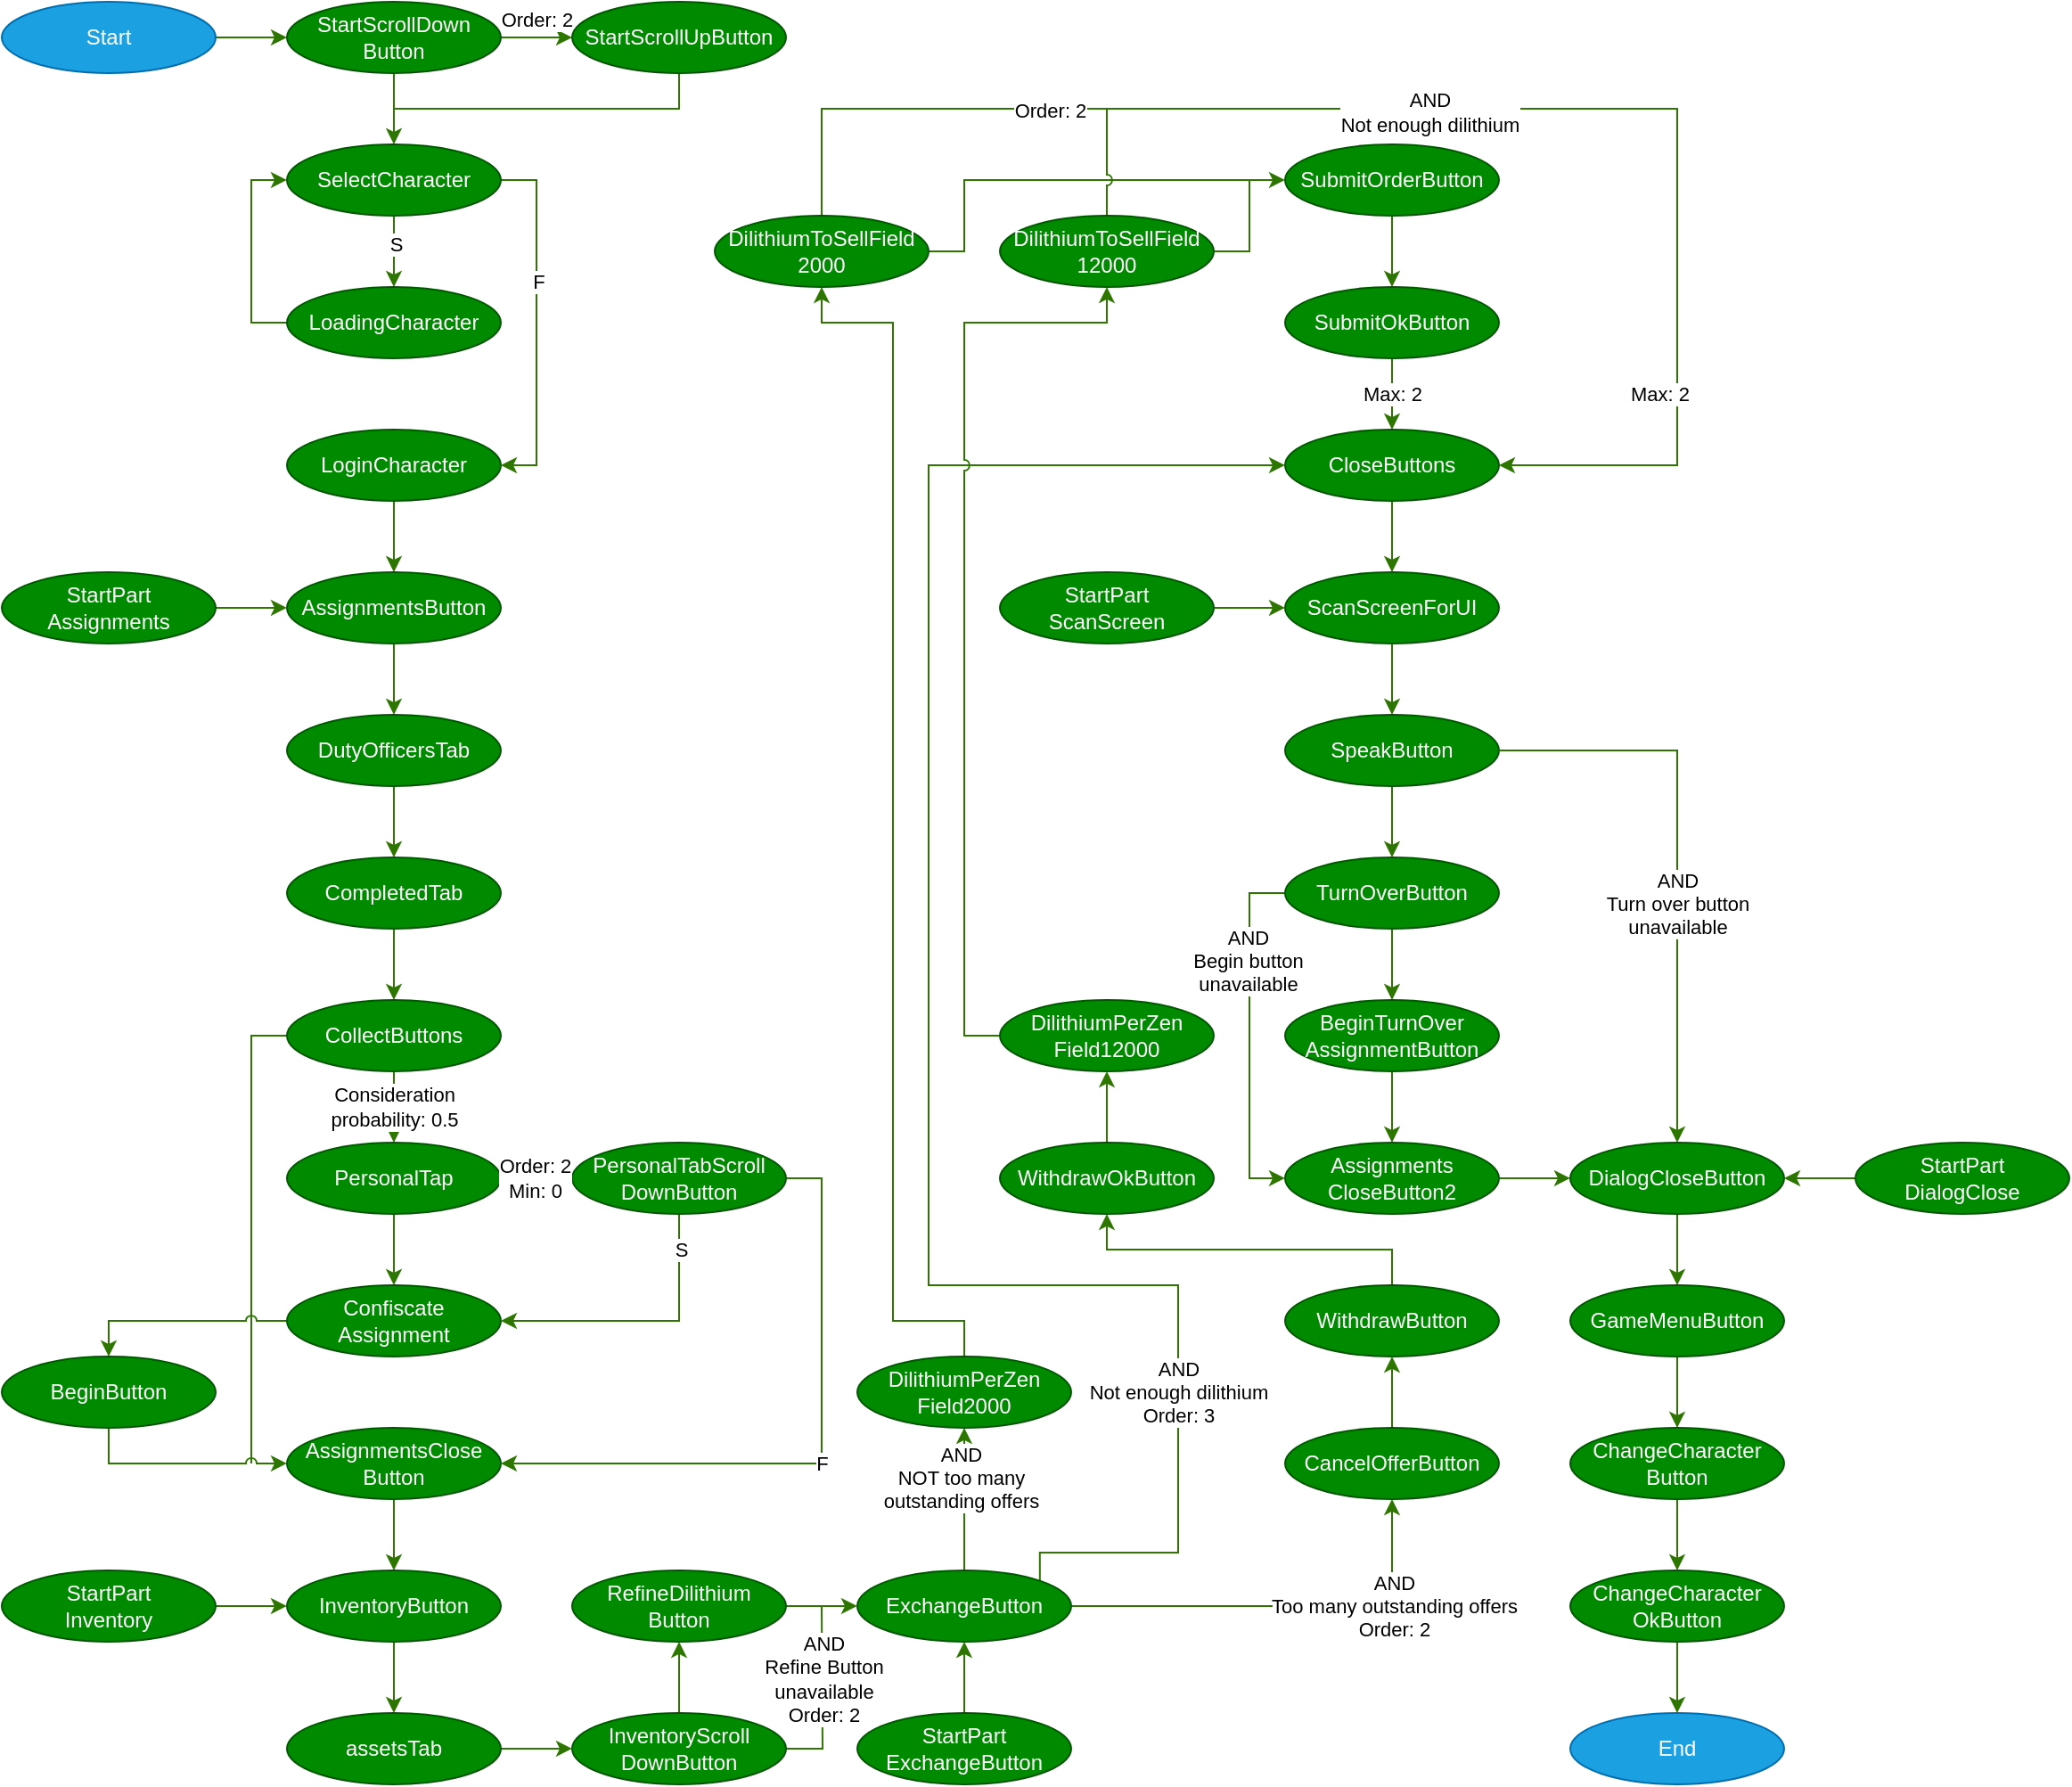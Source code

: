 <mxfile version="13.3.1" type="device"><diagram id="W7NEpKepBvYBmxMzA08W" name="Page-1"><mxGraphModel dx="474" dy="274" grid="1" gridSize="10" guides="1" tooltips="1" connect="1" arrows="1" fold="1" page="1" pageScale="1" pageWidth="1169" pageHeight="1654" background="none" math="0" shadow="0"><root><mxCell id="0"/><mxCell id="1" parent="0"/><mxCell id="Cbewk5WltCpb9IQP1k_U-22" style="edgeStyle=orthogonalEdgeStyle;rounded=0;jumpStyle=arc;orthogonalLoop=1;jettySize=auto;html=1;entryX=0;entryY=0.5;entryDx=0;entryDy=0;endArrow=classic;endFill=1;fillColor=#60a917;strokeColor=#2D7600;" parent="1" source="p_ywFvlZEcqNKrBGRxpG-5" target="p_ywFvlZEcqNKrBGRxpG-8" edge="1"><mxGeometry relative="1" as="geometry"/></mxCell><mxCell id="p_ywFvlZEcqNKrBGRxpG-5" value="Start" style="ellipse;whiteSpace=wrap;html=1;fillColor=#1ba1e2;strokeColor=#006EAF;fontColor=#ffffff;strokeWidth=1;perimeterSpacing=0;" parent="1" vertex="1"><mxGeometry width="120" height="40" as="geometry"/></mxCell><mxCell id="p_ywFvlZEcqNKrBGRxpG-17" value="" style="edgeStyle=orthogonalEdgeStyle;rounded=0;orthogonalLoop=1;jettySize=auto;html=1;fillColor=#60a917;strokeColor=#2D7600;" parent="1" source="p_ywFvlZEcqNKrBGRxpG-7" target="p_ywFvlZEcqNKrBGRxpG-16" edge="1"><mxGeometry relative="1" as="geometry"/></mxCell><mxCell id="p_ywFvlZEcqNKrBGRxpG-7" value="LoginCharacter" style="ellipse;whiteSpace=wrap;html=1;fillColor=#008a00;strokeColor=#005700;fontColor=#ffffff;" parent="1" vertex="1"><mxGeometry x="160" y="239.97" width="120" height="40" as="geometry"/></mxCell><mxCell id="p_ywFvlZEcqNKrBGRxpG-19" value="" style="edgeStyle=orthogonalEdgeStyle;rounded=0;orthogonalLoop=1;jettySize=auto;html=1;fillColor=#60a917;strokeColor=#2D7600;" parent="1" source="p_ywFvlZEcqNKrBGRxpG-16" target="p_ywFvlZEcqNKrBGRxpG-18" edge="1"><mxGeometry relative="1" as="geometry"/></mxCell><mxCell id="p_ywFvlZEcqNKrBGRxpG-16" value="AssignmentsButton" style="ellipse;whiteSpace=wrap;html=1;fillColor=#008a00;strokeColor=#005700;fontColor=#ffffff;" parent="1" vertex="1"><mxGeometry x="160" y="319.97" width="120" height="40" as="geometry"/></mxCell><mxCell id="3TfH2J4au8rCLl3XLpW0-4" style="edgeStyle=orthogonalEdgeStyle;rounded=0;orthogonalLoop=1;jettySize=auto;html=1;exitX=1;exitY=0.5;exitDx=0;exitDy=0;entryX=0;entryY=0.5;entryDx=0;entryDy=0;fillColor=#60a917;strokeColor=#2D7600;" parent="1" source="3TfH2J4au8rCLl3XLpW0-2" target="p_ywFvlZEcqNKrBGRxpG-16" edge="1"><mxGeometry relative="1" as="geometry"/></mxCell><mxCell id="3TfH2J4au8rCLl3XLpW0-2" value="StartPart&lt;br&gt;Assignments" style="ellipse;whiteSpace=wrap;html=1;fillColor=#008a00;strokeColor=#005700;fontColor=#ffffff;" parent="1" vertex="1"><mxGeometry y="319.97" width="120" height="40" as="geometry"/></mxCell><mxCell id="p_ywFvlZEcqNKrBGRxpG-21" value="" style="edgeStyle=orthogonalEdgeStyle;rounded=0;orthogonalLoop=1;jettySize=auto;html=1;fillColor=#60a917;strokeColor=#2D7600;" parent="1" source="p_ywFvlZEcqNKrBGRxpG-18" target="p_ywFvlZEcqNKrBGRxpG-20" edge="1"><mxGeometry relative="1" as="geometry"/></mxCell><mxCell id="p_ywFvlZEcqNKrBGRxpG-18" value="DutyOfficersTab" style="ellipse;whiteSpace=wrap;html=1;fillColor=#008a00;strokeColor=#005700;fontColor=#ffffff;" parent="1" vertex="1"><mxGeometry x="160" y="399.97" width="120" height="40" as="geometry"/></mxCell><mxCell id="p_ywFvlZEcqNKrBGRxpG-23" value="" style="edgeStyle=orthogonalEdgeStyle;rounded=0;orthogonalLoop=1;jettySize=auto;html=1;fillColor=#60a917;strokeColor=#2D7600;" parent="1" source="p_ywFvlZEcqNKrBGRxpG-20" target="p_ywFvlZEcqNKrBGRxpG-22" edge="1"><mxGeometry relative="1" as="geometry"/></mxCell><mxCell id="p_ywFvlZEcqNKrBGRxpG-20" value="CompletedTab" style="ellipse;whiteSpace=wrap;html=1;fillColor=#008a00;strokeColor=#005700;fontColor=#ffffff;" parent="1" vertex="1"><mxGeometry x="160" y="479.97" width="120" height="40" as="geometry"/></mxCell><mxCell id="p_ywFvlZEcqNKrBGRxpG-25" value="" style="edgeStyle=orthogonalEdgeStyle;rounded=0;orthogonalLoop=1;jettySize=auto;html=1;fillColor=#60a917;strokeColor=#2D7600;" parent="1" source="p_ywFvlZEcqNKrBGRxpG-22" target="p_ywFvlZEcqNKrBGRxpG-24" edge="1"><mxGeometry relative="1" as="geometry"/></mxCell><mxCell id="xW0wBX7nQsjc4yh6zoy7-3" value="Consideration&lt;br&gt;probability: 0.5" style="edgeLabel;html=1;align=center;verticalAlign=middle;resizable=0;points=[];" vertex="1" connectable="0" parent="p_ywFvlZEcqNKrBGRxpG-25"><mxGeometry x="0.202" y="1" relative="1" as="geometry"><mxPoint x="-1" y="-4.14" as="offset"/></mxGeometry></mxCell><mxCell id="xW0wBX7nQsjc4yh6zoy7-1" style="edgeStyle=orthogonalEdgeStyle;rounded=0;orthogonalLoop=1;jettySize=auto;html=1;exitX=0;exitY=0.5;exitDx=0;exitDy=0;jumpStyle=none;endArrow=none;endFill=0;fillColor=#60a917;strokeColor=#2D7600;" edge="1" parent="1" source="p_ywFvlZEcqNKrBGRxpG-22"><mxGeometry relative="1" as="geometry"><mxPoint x="140" y="820" as="targetPoint"/><Array as="points"><mxPoint x="140" y="580"/></Array></mxGeometry></mxCell><mxCell id="p_ywFvlZEcqNKrBGRxpG-22" value="CollectButtons" style="ellipse;whiteSpace=wrap;html=1;fillColor=#008a00;strokeColor=#005700;fontColor=#ffffff;" parent="1" vertex="1"><mxGeometry x="160" y="559.97" width="120" height="40" as="geometry"/></mxCell><mxCell id="p_ywFvlZEcqNKrBGRxpG-27" value="" style="edgeStyle=orthogonalEdgeStyle;rounded=0;orthogonalLoop=1;jettySize=auto;html=1;fillColor=#60a917;strokeColor=#2D7600;" parent="1" source="p_ywFvlZEcqNKrBGRxpG-24" target="p_ywFvlZEcqNKrBGRxpG-26" edge="1"><mxGeometry relative="1" as="geometry"/></mxCell><mxCell id="p_ywFvlZEcqNKrBGRxpG-24" value="PersonalTap" style="ellipse;whiteSpace=wrap;html=1;fillColor=#008a00;strokeColor=#005700;fontColor=#ffffff;" parent="1" vertex="1"><mxGeometry x="160" y="639.97" width="120" height="40" as="geometry"/></mxCell><mxCell id="fMu2e2osi7Rd0X2-IDZ--2" value="" style="edgeStyle=orthogonalEdgeStyle;rounded=0;orthogonalLoop=1;jettySize=auto;html=1;fillColor=#60a917;strokeColor=#2D7600;entryX=0.5;entryY=0;entryDx=0;entryDy=0;jumpStyle=arc;" parent="1" source="p_ywFvlZEcqNKrBGRxpG-26" target="fMu2e2osi7Rd0X2-IDZ--1" edge="1"><mxGeometry relative="1" as="geometry"/></mxCell><mxCell id="p_ywFvlZEcqNKrBGRxpG-26" value="Confiscate&lt;br&gt;Assignment" style="ellipse;whiteSpace=wrap;html=1;fillColor=#008a00;strokeColor=#005700;fontColor=#ffffff;" parent="1" vertex="1"><mxGeometry x="160" y="719.97" width="120" height="40" as="geometry"/></mxCell><mxCell id="fMu2e2osi7Rd0X2-IDZ--3" style="edgeStyle=orthogonalEdgeStyle;rounded=0;orthogonalLoop=1;jettySize=auto;html=1;exitX=0.5;exitY=1;exitDx=0;exitDy=0;entryX=0;entryY=0.5;entryDx=0;entryDy=0;fillColor=#60a917;strokeColor=#2D7600;jumpStyle=arc;" parent="1" source="fMu2e2osi7Rd0X2-IDZ--1" target="p_ywFvlZEcqNKrBGRxpG-32" edge="1"><mxGeometry relative="1" as="geometry"><Array as="points"><mxPoint x="60" y="819.97"/></Array></mxGeometry></mxCell><mxCell id="fMu2e2osi7Rd0X2-IDZ--1" value="BeginButton" style="ellipse;whiteSpace=wrap;html=1;fillColor=#008a00;strokeColor=#005700;fontColor=#ffffff;" parent="1" vertex="1"><mxGeometry y="759.97" width="120" height="40" as="geometry"/></mxCell><mxCell id="p_ywFvlZEcqNKrBGRxpG-38" value="" style="edgeStyle=orthogonalEdgeStyle;rounded=0;orthogonalLoop=1;jettySize=auto;html=1;fillColor=#60a917;strokeColor=#2D7600;entryX=0.5;entryY=0;entryDx=0;entryDy=0;" parent="1" source="p_ywFvlZEcqNKrBGRxpG-32" target="p_ywFvlZEcqNKrBGRxpG-37" edge="1"><mxGeometry relative="1" as="geometry"><mxPoint x="120" y="849.97" as="targetPoint"/><Array as="points"><mxPoint x="220" y="859.97"/><mxPoint x="220" y="859.97"/></Array></mxGeometry></mxCell><mxCell id="p_ywFvlZEcqNKrBGRxpG-32" value="AssignmentsClose&lt;br&gt;Button" style="ellipse;whiteSpace=wrap;html=1;fillColor=#008a00;strokeColor=#005700;fontColor=#ffffff;" parent="1" vertex="1"><mxGeometry x="160" y="799.97" width="120" height="40" as="geometry"/></mxCell><mxCell id="gNzH6PHO-jye1WKXRPZz-3" value="" style="edgeStyle=orthogonalEdgeStyle;rounded=0;orthogonalLoop=1;jettySize=auto;html=1;fillColor=#60a917;strokeColor=#2D7600;" parent="1" source="p_ywFvlZEcqNKrBGRxpG-37" target="gNzH6PHO-jye1WKXRPZz-2" edge="1"><mxGeometry relative="1" as="geometry"/></mxCell><mxCell id="p_ywFvlZEcqNKrBGRxpG-37" value="InventoryButton" style="ellipse;whiteSpace=wrap;html=1;fillColor=#008a00;strokeColor=#005700;fontColor=#ffffff;" parent="1" vertex="1"><mxGeometry x="160" y="879.97" width="120" height="40" as="geometry"/></mxCell><mxCell id="gNzH6PHO-jye1WKXRPZz-4" style="edgeStyle=orthogonalEdgeStyle;rounded=0;orthogonalLoop=1;jettySize=auto;html=1;exitX=1;exitY=0.5;exitDx=0;exitDy=0;entryX=0;entryY=0.5;entryDx=0;entryDy=0;fillColor=#60a917;strokeColor=#2D7600;" parent="1" source="gNzH6PHO-jye1WKXRPZz-2" target="p_ywFvlZEcqNKrBGRxpG-41" edge="1"><mxGeometry relative="1" as="geometry"/></mxCell><mxCell id="gNzH6PHO-jye1WKXRPZz-2" value="assetsTab" style="ellipse;whiteSpace=wrap;html=1;fillColor=#008a00;strokeColor=#005700;fontColor=#ffffff;" parent="1" vertex="1"><mxGeometry x="160" y="959.97" width="120" height="40" as="geometry"/></mxCell><mxCell id="gNzH6PHO-jye1WKXRPZz-1" style="edgeStyle=orthogonalEdgeStyle;rounded=0;orthogonalLoop=1;jettySize=auto;html=1;fillColor=#60a917;strokeColor=#2D7600;entryX=0.5;entryY=1;entryDx=0;entryDy=0;exitX=0.5;exitY=0;exitDx=0;exitDy=0;" parent="1" source="p_ywFvlZEcqNKrBGRxpG-41" target="p_ywFvlZEcqNKrBGRxpG-39" edge="1"><mxGeometry relative="1" as="geometry"><mxPoint x="340" y="1119.97" as="targetPoint"/><Array as="points"/><mxPoint x="480" y="1119.97" as="sourcePoint"/></mxGeometry></mxCell><mxCell id="Cbewk5WltCpb9IQP1k_U-2" value="" style="edgeStyle=orthogonalEdgeStyle;rounded=0;orthogonalLoop=1;jettySize=auto;html=1;fillColor=#60a917;strokeColor=#2D7600;endArrow=none;endFill=0;" parent="1" source="p_ywFvlZEcqNKrBGRxpG-41" edge="1"><mxGeometry x="0.2" relative="1" as="geometry"><mxPoint x="460" y="900" as="targetPoint"/><mxPoint as="offset"/></mxGeometry></mxCell><mxCell id="Cbewk5WltCpb9IQP1k_U-20" value="AND&lt;br&gt;Refine Button&lt;br&gt;unavailable&lt;br&gt;Order: 2" style="edgeLabel;html=1;align=center;verticalAlign=middle;resizable=0;points=[];" parent="Cbewk5WltCpb9IQP1k_U-2" vertex="1" connectable="0"><mxGeometry x="0.012" y="2" relative="1" as="geometry"><mxPoint x="1.98" y="-9.17" as="offset"/></mxGeometry></mxCell><mxCell id="p_ywFvlZEcqNKrBGRxpG-41" value="InventoryScroll&lt;br&gt;DownButton" style="ellipse;whiteSpace=wrap;html=1;fillColor=#008a00;strokeColor=#005700;fontColor=#ffffff;" parent="1" vertex="1"><mxGeometry x="320" y="959.97" width="120" height="40" as="geometry"/></mxCell><mxCell id="p_ywFvlZEcqNKrBGRxpG-48" value="" style="edgeStyle=orthogonalEdgeStyle;rounded=0;orthogonalLoop=1;jettySize=auto;html=1;exitX=1;exitY=0.5;exitDx=0;exitDy=0;fillColor=#60a917;strokeColor=#2D7600;entryX=0;entryY=0.5;entryDx=0;entryDy=0;" parent="1" source="p_ywFvlZEcqNKrBGRxpG-39" target="p_ywFvlZEcqNKrBGRxpG-47" edge="1"><mxGeometry relative="1" as="geometry"><mxPoint x="440" y="1099.97" as="sourcePoint"/></mxGeometry></mxCell><mxCell id="p_ywFvlZEcqNKrBGRxpG-39" value="RefineDilithium&lt;br&gt;Button" style="ellipse;whiteSpace=wrap;html=1;fillColor=#008a00;strokeColor=#005700;fontColor=#ffffff;" parent="1" vertex="1"><mxGeometry x="320" y="879.97" width="120" height="40" as="geometry"/></mxCell><mxCell id="p_ywFvlZEcqNKrBGRxpG-50" value="" style="edgeStyle=orthogonalEdgeStyle;rounded=0;orthogonalLoop=1;jettySize=auto;html=1;fillColor=#60a917;strokeColor=#2D7600;" parent="1" source="p_ywFvlZEcqNKrBGRxpG-47" target="p_ywFvlZEcqNKrBGRxpG-49" edge="1"><mxGeometry relative="1" as="geometry"/></mxCell><mxCell id="oJx9ho1XkeduAeT459r6-4" value="AND&lt;br&gt;NOT too many &lt;br&gt;outstanding offers" style="edgeLabel;html=1;align=center;verticalAlign=middle;resizable=0;points=[];" parent="p_ywFvlZEcqNKrBGRxpG-50" vertex="1" connectable="0"><mxGeometry x="0.299" y="2" relative="1" as="geometry"><mxPoint as="offset"/></mxGeometry></mxCell><mxCell id="fMu2e2osi7Rd0X2-IDZ--8" value="" style="edgeStyle=orthogonalEdgeStyle;rounded=0;orthogonalLoop=1;jettySize=auto;html=1;fillColor=#60a917;strokeColor=#2D7600;" parent="1" source="p_ywFvlZEcqNKrBGRxpG-47" target="fMu2e2osi7Rd0X2-IDZ--7" edge="1"><mxGeometry relative="1" as="geometry"/></mxCell><mxCell id="fMu2e2osi7Rd0X2-IDZ--10" value="AND&lt;br&gt;Too many outstanding&amp;nbsp;offers&lt;br&gt;Order: 2" style="edgeLabel;html=1;align=center;verticalAlign=middle;resizable=0;points=[];" parent="fMu2e2osi7Rd0X2-IDZ--8" vertex="1" connectable="0"><mxGeometry x="-0.284" y="-1" relative="1" as="geometry"><mxPoint x="94.29" y="-1.03" as="offset"/></mxGeometry></mxCell><mxCell id="oJx9ho1XkeduAeT459r6-5" value="AND&lt;br&gt;Not enough dilithium&lt;br&gt;Order: 3" style="edgeStyle=orthogonalEdgeStyle;rounded=0;orthogonalLoop=1;jettySize=auto;html=1;exitX=1;exitY=0;exitDx=0;exitDy=0;jumpStyle=none;entryX=0;entryY=0.5;entryDx=0;entryDy=0;fillColor=#60a917;strokeColor=#2D7600;" parent="1" source="p_ywFvlZEcqNKrBGRxpG-47" target="p_ywFvlZEcqNKrBGRxpG-57" edge="1"><mxGeometry x="-0.648" relative="1" as="geometry"><mxPoint x="660" y="280" as="targetPoint"/><Array as="points"><mxPoint x="582" y="870"/><mxPoint x="660" y="870"/><mxPoint x="660" y="720"/><mxPoint x="520" y="720"/><mxPoint x="520" y="260"/></Array><mxPoint as="offset"/></mxGeometry></mxCell><mxCell id="p_ywFvlZEcqNKrBGRxpG-47" value="ExchangeButton" style="ellipse;whiteSpace=wrap;html=1;fillColor=#008a00;strokeColor=#005700;fontColor=#ffffff;" parent="1" vertex="1"><mxGeometry x="480" y="879.97" width="120" height="40" as="geometry"/></mxCell><mxCell id="fMu2e2osi7Rd0X2-IDZ--12" value="" style="edgeStyle=orthogonalEdgeStyle;rounded=0;orthogonalLoop=1;jettySize=auto;html=1;fillColor=#60a917;strokeColor=#2D7600;" parent="1" source="fMu2e2osi7Rd0X2-IDZ--7" target="fMu2e2osi7Rd0X2-IDZ--11" edge="1"><mxGeometry relative="1" as="geometry"/></mxCell><mxCell id="fMu2e2osi7Rd0X2-IDZ--7" value="CancelOfferButton" style="ellipse;whiteSpace=wrap;html=1;fillColor=#008a00;strokeColor=#005700;fontColor=#ffffff;" parent="1" vertex="1"><mxGeometry x="720" y="799.97" width="120" height="40" as="geometry"/></mxCell><mxCell id="fMu2e2osi7Rd0X2-IDZ--17" value="" style="edgeStyle=orthogonalEdgeStyle;rounded=0;orthogonalLoop=1;jettySize=auto;html=1;fillColor=#60a917;strokeColor=#2D7600;entryX=0.5;entryY=1;entryDx=0;entryDy=0;exitX=0.5;exitY=0;exitDx=0;exitDy=0;" parent="1" source="fMu2e2osi7Rd0X2-IDZ--11" target="fMu2e2osi7Rd0X2-IDZ--16" edge="1"><mxGeometry relative="1" as="geometry"><Array as="points"><mxPoint x="780" y="700"/><mxPoint x="620" y="700"/></Array></mxGeometry></mxCell><mxCell id="fMu2e2osi7Rd0X2-IDZ--11" value="WithdrawButton" style="ellipse;whiteSpace=wrap;html=1;fillColor=#008a00;strokeColor=#005700;fontColor=#ffffff;" parent="1" vertex="1"><mxGeometry x="720" y="719.97" width="120" height="40" as="geometry"/></mxCell><mxCell id="fMu2e2osi7Rd0X2-IDZ--20" style="edgeStyle=orthogonalEdgeStyle;rounded=0;orthogonalLoop=1;jettySize=auto;html=1;exitX=0.5;exitY=0;exitDx=0;exitDy=0;fillColor=#60a917;strokeColor=#2D7600;entryX=0.5;entryY=1;entryDx=0;entryDy=0;" parent="1" source="fMu2e2osi7Rd0X2-IDZ--16" target="2sWqaY0RKJNXWkmNAtUj-3" edge="1"><mxGeometry relative="1" as="geometry"><Array as="points"/><mxPoint x="570" y="670" as="targetPoint"/></mxGeometry></mxCell><mxCell id="fMu2e2osi7Rd0X2-IDZ--16" value="WithdrawOkButton" style="ellipse;whiteSpace=wrap;html=1;fillColor=#008a00;strokeColor=#005700;fontColor=#ffffff;" parent="1" vertex="1"><mxGeometry x="560" y="639.97" width="120" height="40" as="geometry"/></mxCell><mxCell id="p_ywFvlZEcqNKrBGRxpG-52" value="" style="edgeStyle=orthogonalEdgeStyle;rounded=0;orthogonalLoop=1;jettySize=auto;html=1;exitX=0.5;exitY=0;exitDx=0;exitDy=0;fillColor=#60a917;strokeColor=#2D7600;entryX=0.5;entryY=1;entryDx=0;entryDy=0;" parent="1" source="p_ywFvlZEcqNKrBGRxpG-49" target="p_ywFvlZEcqNKrBGRxpG-51" edge="1"><mxGeometry relative="1" as="geometry"><Array as="points"><mxPoint x="540" y="740"/><mxPoint x="500" y="740"/><mxPoint x="500" y="180"/><mxPoint x="460" y="180"/></Array><mxPoint x="500" y="1009.97" as="sourcePoint"/><mxPoint x="400" y="220" as="targetPoint"/></mxGeometry></mxCell><mxCell id="p_ywFvlZEcqNKrBGRxpG-49" value="DilithiumPerZen&lt;br&gt;Field2000" style="ellipse;whiteSpace=wrap;html=1;fillColor=#008a00;strokeColor=#005700;fontColor=#ffffff;" parent="1" vertex="1"><mxGeometry x="480" y="759.97" width="120" height="40" as="geometry"/></mxCell><mxCell id="fMu2e2osi7Rd0X2-IDZ--4" style="edgeStyle=orthogonalEdgeStyle;rounded=0;orthogonalLoop=1;jettySize=auto;html=1;exitX=1;exitY=0.5;exitDx=0;exitDy=0;entryX=0;entryY=0.5;entryDx=0;entryDy=0;fillColor=#60a917;strokeColor=#2D7600;jumpStyle=arc;" parent="1" source="p_ywFvlZEcqNKrBGRxpG-51" target="p_ywFvlZEcqNKrBGRxpG-53" edge="1"><mxGeometry relative="1" as="geometry"><mxPoint x="520" y="69.97" as="targetPoint"/><Array as="points"><mxPoint x="540" y="140"/><mxPoint x="540" y="100"/></Array></mxGeometry></mxCell><mxCell id="48sSgVS4rO6huX9m4usU-4" style="edgeStyle=orthogonalEdgeStyle;rounded=0;orthogonalLoop=1;jettySize=auto;html=1;entryX=1;entryY=0.5;entryDx=0;entryDy=0;exitX=0.5;exitY=0;exitDx=0;exitDy=0;fillColor=#60a917;strokeColor=#2D7600;jumpStyle=arc;" parent="1" source="fMu2e2osi7Rd0X2-IDZ--19" target="p_ywFvlZEcqNKrBGRxpG-57" edge="1"><mxGeometry relative="1" as="geometry"><mxPoint x="840" y="19.97" as="sourcePoint"/><Array as="points"><mxPoint x="620" y="60"/><mxPoint x="940" y="60"/><mxPoint x="940" y="260"/></Array></mxGeometry></mxCell><mxCell id="Cbewk5WltCpb9IQP1k_U-16" value="AND&lt;br&gt;Not enough dilithium" style="edgeLabel;html=1;align=center;verticalAlign=middle;resizable=0;points=[];" parent="48sSgVS4rO6huX9m4usU-4" vertex="1" connectable="0"><mxGeometry x="-0.292" y="-2" relative="1" as="geometry"><mxPoint as="offset"/></mxGeometry></mxCell><mxCell id="Cbewk5WltCpb9IQP1k_U-15" style="edgeStyle=orthogonalEdgeStyle;rounded=0;jumpStyle=arc;orthogonalLoop=1;jettySize=auto;html=1;exitX=0.5;exitY=0;exitDx=0;exitDy=0;endArrow=none;endFill=0;fillColor=#60a917;strokeColor=#2D7600;" parent="1" source="p_ywFvlZEcqNKrBGRxpG-51" edge="1"><mxGeometry relative="1" as="geometry"><mxPoint x="620" y="60" as="targetPoint"/><Array as="points"><mxPoint x="460" y="60"/></Array></mxGeometry></mxCell><mxCell id="oJx9ho1XkeduAeT459r6-3" value="Order: 2" style="edgeLabel;html=1;align=center;verticalAlign=middle;resizable=0;points=[];" parent="Cbewk5WltCpb9IQP1k_U-15" vertex="1" connectable="0"><mxGeometry x="0.705" y="-1" relative="1" as="geometry"><mxPoint as="offset"/></mxGeometry></mxCell><mxCell id="p_ywFvlZEcqNKrBGRxpG-51" value="DilithiumToSellField&lt;br&gt;2000" style="ellipse;whiteSpace=wrap;html=1;fillColor=#008a00;strokeColor=#005700;fontColor=#ffffff;" parent="1" vertex="1"><mxGeometry x="400" y="119.97" width="120" height="40" as="geometry"/></mxCell><mxCell id="p_ywFvlZEcqNKrBGRxpG-56" value="" style="edgeStyle=orthogonalEdgeStyle;rounded=0;orthogonalLoop=1;jettySize=auto;html=1;fillColor=#60a917;strokeColor=#2D7600;" parent="1" source="p_ywFvlZEcqNKrBGRxpG-53" target="p_ywFvlZEcqNKrBGRxpG-55" edge="1"><mxGeometry relative="1" as="geometry"/></mxCell><mxCell id="p_ywFvlZEcqNKrBGRxpG-53" value="SubmitOrderButton" style="ellipse;whiteSpace=wrap;html=1;fillColor=#008a00;strokeColor=#005700;fontColor=#ffffff;" parent="1" vertex="1"><mxGeometry x="720" y="79.97" width="120" height="40" as="geometry"/></mxCell><mxCell id="p_ywFvlZEcqNKrBGRxpG-58" value="" style="edgeStyle=orthogonalEdgeStyle;rounded=0;orthogonalLoop=1;jettySize=auto;html=1;exitX=0.5;exitY=1;exitDx=0;exitDy=0;fillColor=#60a917;strokeColor=#2D7600;" parent="1" source="p_ywFvlZEcqNKrBGRxpG-55" target="p_ywFvlZEcqNKrBGRxpG-57" edge="1"><mxGeometry relative="1" as="geometry"><mxPoint x="780" y="279.97" as="sourcePoint"/></mxGeometry></mxCell><mxCell id="fMu2e2osi7Rd0X2-IDZ--22" value="Max: 2" style="edgeLabel;html=1;align=center;verticalAlign=middle;resizable=0;points=[];" parent="p_ywFvlZEcqNKrBGRxpG-58" vertex="1" connectable="0"><mxGeometry x="0.195" relative="1" as="geometry"><mxPoint y="-4.17" as="offset"/></mxGeometry></mxCell><mxCell id="p_ywFvlZEcqNKrBGRxpG-55" value="SubmitOkButton" style="ellipse;whiteSpace=wrap;html=1;fillColor=#008a00;strokeColor=#005700;fontColor=#ffffff;" parent="1" vertex="1"><mxGeometry x="720" y="159.97" width="120" height="40" as="geometry"/></mxCell><mxCell id="p_ywFvlZEcqNKrBGRxpG-60" value="" style="edgeStyle=orthogonalEdgeStyle;rounded=0;orthogonalLoop=1;jettySize=auto;html=1;fillColor=#60a917;strokeColor=#2D7600;" parent="1" source="p_ywFvlZEcqNKrBGRxpG-57" target="p_ywFvlZEcqNKrBGRxpG-59" edge="1"><mxGeometry relative="1" as="geometry"/></mxCell><mxCell id="p_ywFvlZEcqNKrBGRxpG-57" value="CloseButtons" style="ellipse;whiteSpace=wrap;html=1;fillColor=#008a00;strokeColor=#005700;fontColor=#ffffff;" parent="1" vertex="1"><mxGeometry x="720" y="239.97" width="120" height="40" as="geometry"/></mxCell><mxCell id="p_ywFvlZEcqNKrBGRxpG-62" value="" style="edgeStyle=orthogonalEdgeStyle;rounded=0;orthogonalLoop=1;jettySize=auto;html=1;fillColor=#60a917;strokeColor=#2D7600;" parent="1" source="p_ywFvlZEcqNKrBGRxpG-59" target="p_ywFvlZEcqNKrBGRxpG-61" edge="1"><mxGeometry relative="1" as="geometry"/></mxCell><mxCell id="p_ywFvlZEcqNKrBGRxpG-59" value="ScanScreenForUI" style="ellipse;whiteSpace=wrap;html=1;fillColor=#008a00;strokeColor=#005700;fontColor=#ffffff;" parent="1" vertex="1"><mxGeometry x="720" y="319.97" width="120" height="40" as="geometry"/></mxCell><mxCell id="p_ywFvlZEcqNKrBGRxpG-64" value="" style="edgeStyle=orthogonalEdgeStyle;rounded=0;orthogonalLoop=1;jettySize=auto;html=1;fillColor=#60a917;strokeColor=#2D7600;" parent="1" source="p_ywFvlZEcqNKrBGRxpG-61" target="p_ywFvlZEcqNKrBGRxpG-63" edge="1"><mxGeometry relative="1" as="geometry"/></mxCell><mxCell id="p_ywFvlZEcqNKrBGRxpG-61" value="SpeakButton" style="ellipse;whiteSpace=wrap;html=1;fillColor=#008a00;strokeColor=#005700;fontColor=#ffffff;" parent="1" vertex="1"><mxGeometry x="720" y="399.97" width="120" height="40" as="geometry"/></mxCell><mxCell id="48sSgVS4rO6huX9m4usU-8" style="edgeStyle=orthogonalEdgeStyle;rounded=0;orthogonalLoop=1;jettySize=auto;html=1;entryX=0.5;entryY=0;entryDx=0;entryDy=0;exitX=1;exitY=0.5;exitDx=0;exitDy=0;fillColor=#60a917;strokeColor=#2D7600;" parent="1" source="p_ywFvlZEcqNKrBGRxpG-61" target="p_ywFvlZEcqNKrBGRxpG-69" edge="1"><mxGeometry relative="1" as="geometry"><mxPoint x="940" y="439.97" as="sourcePoint"/></mxGeometry></mxCell><mxCell id="Cbewk5WltCpb9IQP1k_U-23" value="AND&lt;br&gt;Turn over button&lt;br&gt;unavailable" style="edgeLabel;html=1;align=center;verticalAlign=middle;resizable=0;points=[];" parent="48sSgVS4rO6huX9m4usU-8" vertex="1" connectable="0"><mxGeometry x="0.163" relative="1" as="geometry"><mxPoint as="offset"/></mxGeometry></mxCell><mxCell id="p_ywFvlZEcqNKrBGRxpG-66" value="" style="edgeStyle=orthogonalEdgeStyle;rounded=0;orthogonalLoop=1;jettySize=auto;html=1;fillColor=#60a917;strokeColor=#2D7600;" parent="1" source="p_ywFvlZEcqNKrBGRxpG-63" target="p_ywFvlZEcqNKrBGRxpG-65" edge="1"><mxGeometry relative="1" as="geometry"/></mxCell><mxCell id="oJx9ho1XkeduAeT459r6-1" style="edgeStyle=orthogonalEdgeStyle;rounded=0;orthogonalLoop=1;jettySize=auto;html=1;exitX=0;exitY=0.5;exitDx=0;exitDy=0;entryX=0;entryY=0.5;entryDx=0;entryDy=0;fillColor=#60a917;strokeColor=#2D7600;" parent="1" source="p_ywFvlZEcqNKrBGRxpG-63" target="p_ywFvlZEcqNKrBGRxpG-67" edge="1"><mxGeometry relative="1" as="geometry"><Array as="points"><mxPoint x="700" y="500"/><mxPoint x="700" y="660"/></Array></mxGeometry></mxCell><mxCell id="oJx9ho1XkeduAeT459r6-2" value="AND&lt;br&gt;Begin button &lt;br&gt;unavailable" style="edgeLabel;html=1;align=center;verticalAlign=middle;resizable=0;points=[];" parent="oJx9ho1XkeduAeT459r6-1" vertex="1" connectable="0"><mxGeometry x="-0.421" y="-1" relative="1" as="geometry"><mxPoint as="offset"/></mxGeometry></mxCell><mxCell id="p_ywFvlZEcqNKrBGRxpG-63" value="TurnOverButton" style="ellipse;whiteSpace=wrap;html=1;fillColor=#008a00;strokeColor=#005700;fontColor=#ffffff;" parent="1" vertex="1"><mxGeometry x="720" y="479.97" width="120" height="40" as="geometry"/></mxCell><mxCell id="p_ywFvlZEcqNKrBGRxpG-78" value="" style="edgeStyle=orthogonalEdgeStyle;rounded=0;orthogonalLoop=1;jettySize=auto;html=1;entryX=0.5;entryY=0;entryDx=0;entryDy=0;fillColor=#60a917;strokeColor=#2D7600;" parent="1" source="p_ywFvlZEcqNKrBGRxpG-65" target="p_ywFvlZEcqNKrBGRxpG-67" edge="1"><mxGeometry relative="1" as="geometry"><mxPoint x="880" y="659.97" as="targetPoint"/></mxGeometry></mxCell><mxCell id="p_ywFvlZEcqNKrBGRxpG-65" value="BeginTurnOver&lt;br&gt;AssignmentButton" style="ellipse;whiteSpace=wrap;html=1;fillColor=#008a00;strokeColor=#005700;fontColor=#ffffff;" parent="1" vertex="1"><mxGeometry x="720" y="559.97" width="120" height="40" as="geometry"/></mxCell><mxCell id="p_ywFvlZEcqNKrBGRxpG-70" value="" style="edgeStyle=orthogonalEdgeStyle;rounded=0;orthogonalLoop=1;jettySize=auto;html=1;fillColor=#60a917;strokeColor=#2D7600;" parent="1" source="p_ywFvlZEcqNKrBGRxpG-67" target="p_ywFvlZEcqNKrBGRxpG-69" edge="1"><mxGeometry relative="1" as="geometry"/></mxCell><mxCell id="p_ywFvlZEcqNKrBGRxpG-67" value="Assignments&lt;br&gt;CloseButton2" style="ellipse;whiteSpace=wrap;html=1;fillColor=#008a00;strokeColor=#005700;fontColor=#ffffff;" parent="1" vertex="1"><mxGeometry x="720" y="639.97" width="120" height="40" as="geometry"/></mxCell><mxCell id="p_ywFvlZEcqNKrBGRxpG-72" value="" style="edgeStyle=orthogonalEdgeStyle;rounded=0;orthogonalLoop=1;jettySize=auto;html=1;fillColor=#60a917;strokeColor=#2D7600;" parent="1" source="p_ywFvlZEcqNKrBGRxpG-69" target="p_ywFvlZEcqNKrBGRxpG-71" edge="1"><mxGeometry relative="1" as="geometry"/></mxCell><mxCell id="p_ywFvlZEcqNKrBGRxpG-69" value="DialogCloseButton" style="ellipse;whiteSpace=wrap;html=1;fillColor=#008a00;strokeColor=#005700;fontColor=#ffffff;" parent="1" vertex="1"><mxGeometry x="880" y="639.97" width="120" height="40" as="geometry"/></mxCell><mxCell id="p_ywFvlZEcqNKrBGRxpG-74" value="" style="edgeStyle=orthogonalEdgeStyle;rounded=0;orthogonalLoop=1;jettySize=auto;html=1;fillColor=#60a917;strokeColor=#2D7600;" parent="1" source="p_ywFvlZEcqNKrBGRxpG-71" target="p_ywFvlZEcqNKrBGRxpG-73" edge="1"><mxGeometry relative="1" as="geometry"/></mxCell><mxCell id="p_ywFvlZEcqNKrBGRxpG-71" value="GameMenuButton" style="ellipse;whiteSpace=wrap;html=1;fillColor=#008a00;strokeColor=#005700;fontColor=#ffffff;" parent="1" vertex="1"><mxGeometry x="880" y="719.97" width="120" height="40" as="geometry"/></mxCell><mxCell id="p_ywFvlZEcqNKrBGRxpG-76" value="" style="edgeStyle=orthogonalEdgeStyle;rounded=0;orthogonalLoop=1;jettySize=auto;html=1;fillColor=#60a917;strokeColor=#2D7600;" parent="1" source="p_ywFvlZEcqNKrBGRxpG-73" target="p_ywFvlZEcqNKrBGRxpG-75" edge="1"><mxGeometry relative="1" as="geometry"/></mxCell><mxCell id="p_ywFvlZEcqNKrBGRxpG-73" value="ChangeCharacter&lt;br&gt;Button" style="ellipse;whiteSpace=wrap;html=1;fillColor=#008a00;strokeColor=#005700;fontColor=#ffffff;" parent="1" vertex="1"><mxGeometry x="880" y="799.97" width="120" height="40" as="geometry"/></mxCell><mxCell id="fMu2e2osi7Rd0X2-IDZ--6" value="" style="edgeStyle=orthogonalEdgeStyle;rounded=0;orthogonalLoop=1;jettySize=auto;html=1;fillColor=#60a917;strokeColor=#2D7600;" parent="1" source="p_ywFvlZEcqNKrBGRxpG-75" target="fMu2e2osi7Rd0X2-IDZ--5" edge="1"><mxGeometry relative="1" as="geometry"/></mxCell><mxCell id="p_ywFvlZEcqNKrBGRxpG-75" value="ChangeCharacter&lt;br&gt;OkButton" style="ellipse;whiteSpace=wrap;html=1;fillColor=#008a00;strokeColor=#005700;fontColor=#ffffff;" parent="1" vertex="1"><mxGeometry x="880" y="879.97" width="120" height="40" as="geometry"/></mxCell><mxCell id="fMu2e2osi7Rd0X2-IDZ--5" value="End" style="ellipse;whiteSpace=wrap;html=1;fillColor=#1ba1e2;strokeColor=#006EAF;fontColor=#ffffff;" parent="1" vertex="1"><mxGeometry x="880" y="959.97" width="120" height="40" as="geometry"/></mxCell><mxCell id="p_ywFvlZEcqNKrBGRxpG-85" value="" style="edgeStyle=orthogonalEdgeStyle;rounded=0;orthogonalLoop=1;jettySize=auto;html=1;fillColor=#60a917;strokeColor=#2D7600;" parent="1" source="p_ywFvlZEcqNKrBGRxpG-8" target="p_ywFvlZEcqNKrBGRxpG-84" edge="1"><mxGeometry relative="1" as="geometry"/></mxCell><mxCell id="Cbewk5WltCpb9IQP1k_U-21" value="Order: 2" style="edgeLabel;html=1;align=center;verticalAlign=middle;resizable=0;points=[];" parent="p_ywFvlZEcqNKrBGRxpG-85" vertex="1" connectable="0"><mxGeometry x="0.264" y="-1" relative="1" as="geometry"><mxPoint x="-5.28" y="-10.97" as="offset"/></mxGeometry></mxCell><mxCell id="bVPRit153Ms9botiIQfc-2" value="" style="edgeStyle=orthogonalEdgeStyle;rounded=0;orthogonalLoop=1;jettySize=auto;html=1;fillColor=#60a917;strokeColor=#2D7600;entryX=0.5;entryY=0;entryDx=0;entryDy=0;exitX=0.5;exitY=1;exitDx=0;exitDy=0;" parent="1" source="p_ywFvlZEcqNKrBGRxpG-8" target="bVPRit153Ms9botiIQfc-1" edge="1"><mxGeometry relative="1" as="geometry"><Array as="points"><mxPoint x="220" y="50"/><mxPoint x="220" y="50"/></Array></mxGeometry></mxCell><mxCell id="p_ywFvlZEcqNKrBGRxpG-8" value="StartScrollDown&lt;br&gt;Button" style="ellipse;whiteSpace=wrap;html=1;fillColor=#008a00;strokeColor=#005700;fontColor=#ffffff;" parent="1" vertex="1"><mxGeometry x="160" width="120" height="40" as="geometry"/></mxCell><mxCell id="bVPRit153Ms9botiIQfc-11" style="edgeStyle=orthogonalEdgeStyle;rounded=0;orthogonalLoop=1;jettySize=auto;html=1;exitX=0.5;exitY=1;exitDx=0;exitDy=0;entryX=0.5;entryY=0;entryDx=0;entryDy=0;fillColor=#60a917;strokeColor=#2D7600;" parent="1" source="bVPRit153Ms9botiIQfc-1" target="bVPRit153Ms9botiIQfc-4" edge="1"><mxGeometry relative="1" as="geometry"/></mxCell><mxCell id="gNzH6PHO-jye1WKXRPZz-10" value="S" style="edgeLabel;html=1;align=center;verticalAlign=middle;resizable=0;points=[];" parent="bVPRit153Ms9botiIQfc-11" vertex="1" connectable="0"><mxGeometry x="-0.213" y="1" relative="1" as="geometry"><mxPoint as="offset"/></mxGeometry></mxCell><mxCell id="bVPRit153Ms9botiIQfc-13" style="edgeStyle=orthogonalEdgeStyle;rounded=0;orthogonalLoop=1;jettySize=auto;html=1;exitX=1;exitY=0.5;exitDx=0;exitDy=0;entryX=1;entryY=0.5;entryDx=0;entryDy=0;fillColor=#60a917;strokeColor=#2D7600;" parent="1" source="bVPRit153Ms9botiIQfc-1" target="p_ywFvlZEcqNKrBGRxpG-7" edge="1"><mxGeometry relative="1" as="geometry"/></mxCell><mxCell id="gNzH6PHO-jye1WKXRPZz-11" value="F" style="edgeLabel;html=1;align=center;verticalAlign=middle;resizable=0;points=[];" parent="bVPRit153Ms9botiIQfc-13" vertex="1" connectable="0"><mxGeometry x="-0.229" y="1" relative="1" as="geometry"><mxPoint as="offset"/></mxGeometry></mxCell><mxCell id="bVPRit153Ms9botiIQfc-1" value="SelectCharacter" style="ellipse;whiteSpace=wrap;html=1;fillColor=#008a00;strokeColor=#005700;fontColor=#ffffff;" parent="1" vertex="1"><mxGeometry x="160" y="79.97" width="120" height="40" as="geometry"/></mxCell><mxCell id="bVPRit153Ms9botiIQfc-7" style="edgeStyle=orthogonalEdgeStyle;rounded=0;orthogonalLoop=1;jettySize=auto;html=1;exitX=0;exitY=0.5;exitDx=0;exitDy=0;entryX=0;entryY=0.5;entryDx=0;entryDy=0;fillColor=#60a917;strokeColor=#2D7600;" parent="1" source="bVPRit153Ms9botiIQfc-4" target="bVPRit153Ms9botiIQfc-1" edge="1"><mxGeometry relative="1" as="geometry"><Array as="points"><mxPoint x="140" y="179.97"/><mxPoint x="140" y="99.97"/></Array></mxGeometry></mxCell><mxCell id="bVPRit153Ms9botiIQfc-4" value="LoadingCharacter" style="ellipse;whiteSpace=wrap;html=1;fillColor=#008a00;strokeColor=#005700;fontColor=#ffffff;" parent="1" vertex="1"><mxGeometry x="160" y="159.97" width="120" height="40" as="geometry"/></mxCell><mxCell id="bVPRit153Ms9botiIQfc-3" style="edgeStyle=orthogonalEdgeStyle;rounded=0;orthogonalLoop=1;jettySize=auto;html=1;exitX=0.5;exitY=1;exitDx=0;exitDy=0;fillColor=#60a917;strokeColor=#2D7600;endArrow=none;endFill=0;" parent="1" source="p_ywFvlZEcqNKrBGRxpG-84" edge="1"><mxGeometry relative="1" as="geometry"><mxPoint x="220" y="60" as="targetPoint"/><Array as="points"><mxPoint x="380" y="60"/></Array></mxGeometry></mxCell><mxCell id="p_ywFvlZEcqNKrBGRxpG-84" value="StartScrollUpButton" style="ellipse;whiteSpace=wrap;html=1;fillColor=#008a00;strokeColor=#005700;fontColor=#ffffff;" parent="1" vertex="1"><mxGeometry x="320" width="120" height="40" as="geometry"/></mxCell><mxCell id="p_ywFvlZEcqNKrBGRxpG-34" value="F" style="edgeStyle=orthogonalEdgeStyle;rounded=0;orthogonalLoop=1;jettySize=auto;html=1;exitX=1;exitY=0.5;exitDx=0;exitDy=0;entryX=1;entryY=0.5;entryDx=0;entryDy=0;fillColor=#60a917;strokeColor=#2D7600;" parent="1" source="p_ywFvlZEcqNKrBGRxpG-28" target="p_ywFvlZEcqNKrBGRxpG-32" edge="1"><mxGeometry relative="1" as="geometry"><mxPoint x="390" y="809.97" as="sourcePoint"/><Array as="points"><mxPoint x="460" y="659.97"/><mxPoint x="460" y="819.97"/></Array><mxPoint x="340" y="849.97" as="targetPoint"/><mxPoint as="offset"/></mxGeometry></mxCell><mxCell id="QzV00PkiafwxrAoek7B--3" value="" style="edgeStyle=orthogonalEdgeStyle;rounded=0;orthogonalLoop=1;jettySize=auto;html=1;entryX=1;entryY=0.5;entryDx=0;entryDy=0;fillColor=#60a917;strokeColor=#2D7600;" parent="1" source="p_ywFvlZEcqNKrBGRxpG-28" target="p_ywFvlZEcqNKrBGRxpG-26" edge="1"><mxGeometry relative="1" as="geometry"><mxPoint x="380" y="719.97" as="targetPoint"/><Array as="points"><mxPoint x="380" y="739.97"/></Array></mxGeometry></mxCell><mxCell id="QzV00PkiafwxrAoek7B--5" value="S" style="edgeLabel;html=1;align=center;verticalAlign=middle;resizable=0;points=[];" parent="QzV00PkiafwxrAoek7B--3" vertex="1" connectable="0"><mxGeometry x="-0.749" y="1" relative="1" as="geometry"><mxPoint as="offset"/></mxGeometry></mxCell><mxCell id="p_ywFvlZEcqNKrBGRxpG-28" value="PersonalTabScroll&lt;br&gt;DownButton" style="ellipse;whiteSpace=wrap;html=1;fillColor=#008a00;strokeColor=#005700;fontColor=#ffffff;" parent="1" vertex="1"><mxGeometry x="320" y="639.97" width="120" height="40" as="geometry"/></mxCell><mxCell id="p_ywFvlZEcqNKrBGRxpG-29" value="" style="endArrow=classic;html=1;entryX=0;entryY=0.5;entryDx=0;entryDy=0;exitX=1;exitY=0.5;exitDx=0;exitDy=0;fillColor=#60a917;strokeColor=#2D7600;" parent="1" source="p_ywFvlZEcqNKrBGRxpG-24" target="p_ywFvlZEcqNKrBGRxpG-28" edge="1"><mxGeometry width="50" height="50" relative="1" as="geometry"><mxPoint x="280" y="659.97" as="sourcePoint"/><mxPoint x="350.711" y="659.97" as="targetPoint"/></mxGeometry></mxCell><mxCell id="2sWqaY0RKJNXWkmNAtUj-5" value="Order: 2&lt;br&gt;Min: 0" style="edgeLabel;html=1;align=center;verticalAlign=middle;resizable=0;points=[];" parent="p_ywFvlZEcqNKrBGRxpG-29" vertex="1" connectable="0"><mxGeometry x="-0.044" relative="1" as="geometry"><mxPoint as="offset"/></mxGeometry></mxCell><mxCell id="Cbewk5WltCpb9IQP1k_U-14" style="edgeStyle=orthogonalEdgeStyle;rounded=0;jumpStyle=arc;orthogonalLoop=1;jettySize=auto;html=1;exitX=1;exitY=0.5;exitDx=0;exitDy=0;endArrow=none;endFill=0;fillColor=#60a917;strokeColor=#2D7600;" parent="1" source="fMu2e2osi7Rd0X2-IDZ--19" edge="1"><mxGeometry relative="1" as="geometry"><mxPoint x="700" y="100" as="targetPoint"/><Array as="points"><mxPoint x="700" y="140"/></Array></mxGeometry></mxCell><mxCell id="fMu2e2osi7Rd0X2-IDZ--19" value="DilithiumToSellField&lt;br&gt;12000" style="ellipse;whiteSpace=wrap;html=1;fillColor=#008a00;strokeColor=#005700;fontColor=#ffffff;" parent="1" vertex="1"><mxGeometry x="560" y="119.97" width="120" height="40" as="geometry"/></mxCell><mxCell id="3TfH2J4au8rCLl3XLpW0-6" style="edgeStyle=orthogonalEdgeStyle;rounded=0;orthogonalLoop=1;jettySize=auto;html=1;exitX=1;exitY=0.5;exitDx=0;exitDy=0;entryX=0;entryY=0.5;entryDx=0;entryDy=0;fillColor=#60a917;strokeColor=#2D7600;" parent="1" source="3TfH2J4au8rCLl3XLpW0-5" target="p_ywFvlZEcqNKrBGRxpG-37" edge="1"><mxGeometry relative="1" as="geometry"/></mxCell><mxCell id="3TfH2J4au8rCLl3XLpW0-5" value="StartPart&lt;br&gt;Inventory" style="ellipse;whiteSpace=wrap;html=1;fillColor=#008a00;strokeColor=#005700;fontColor=#ffffff;" parent="1" vertex="1"><mxGeometry y="879.97" width="120" height="40" as="geometry"/></mxCell><mxCell id="3TfH2J4au8rCLl3XLpW0-8" style="edgeStyle=orthogonalEdgeStyle;rounded=0;orthogonalLoop=1;jettySize=auto;html=1;exitX=1;exitY=0.5;exitDx=0;exitDy=0;entryX=0;entryY=0.5;entryDx=0;entryDy=0;fillColor=#60a917;strokeColor=#2D7600;" parent="1" source="3TfH2J4au8rCLl3XLpW0-7" target="p_ywFvlZEcqNKrBGRxpG-59" edge="1"><mxGeometry relative="1" as="geometry"/></mxCell><mxCell id="3TfH2J4au8rCLl3XLpW0-7" value="StartPart&lt;br&gt;ScanScreen" style="ellipse;whiteSpace=wrap;html=1;fillColor=#008a00;strokeColor=#005700;fontColor=#ffffff;" parent="1" vertex="1"><mxGeometry x="560" y="319.97" width="120" height="40" as="geometry"/></mxCell><mxCell id="dbZyJBr1AUIEN_ZuIDMa-3" value="" style="edgeStyle=orthogonalEdgeStyle;rounded=0;orthogonalLoop=1;jettySize=auto;html=1;fillColor=#60a917;strokeColor=#2D7600;entryX=0.5;entryY=1;entryDx=0;entryDy=0;" parent="1" source="dbZyJBr1AUIEN_ZuIDMa-2" target="p_ywFvlZEcqNKrBGRxpG-47" edge="1"><mxGeometry relative="1" as="geometry"><mxPoint x="580" y="1029.97" as="targetPoint"/></mxGeometry></mxCell><mxCell id="dbZyJBr1AUIEN_ZuIDMa-2" value="StartPart&lt;br&gt;ExchangeButton" style="ellipse;whiteSpace=wrap;html=1;fillColor=#008a00;strokeColor=#005700;fontColor=#ffffff;" parent="1" vertex="1"><mxGeometry x="480" y="959.97" width="120" height="40" as="geometry"/></mxCell><mxCell id="1Kb8G2eK2ugvvVCckvFC-2" style="edgeStyle=orthogonalEdgeStyle;rounded=0;orthogonalLoop=1;jettySize=auto;html=1;exitX=0;exitY=0.5;exitDx=0;exitDy=0;entryX=1;entryY=0.5;entryDx=0;entryDy=0;fillColor=#60a917;strokeColor=#2D7600;" parent="1" source="1Kb8G2eK2ugvvVCckvFC-1" target="p_ywFvlZEcqNKrBGRxpG-69" edge="1"><mxGeometry relative="1" as="geometry"/></mxCell><mxCell id="1Kb8G2eK2ugvvVCckvFC-1" value="StartPart&lt;br&gt;DialogClose" style="ellipse;whiteSpace=wrap;html=1;fillColor=#008a00;strokeColor=#005700;fontColor=#ffffff;" parent="1" vertex="1"><mxGeometry x="1040" y="639.97" width="120" height="40" as="geometry"/></mxCell><mxCell id="2sWqaY0RKJNXWkmNAtUj-4" style="edgeStyle=orthogonalEdgeStyle;rounded=0;orthogonalLoop=1;jettySize=auto;html=1;exitX=0;exitY=0.5;exitDx=0;exitDy=0;fillColor=#60a917;strokeColor=#2D7600;entryX=0.5;entryY=1;entryDx=0;entryDy=0;jumpStyle=arc;" parent="1" source="2sWqaY0RKJNXWkmNAtUj-3" target="fMu2e2osi7Rd0X2-IDZ--19" edge="1"><mxGeometry relative="1" as="geometry"><mxPoint x="520" y="180" as="targetPoint"/><Array as="points"><mxPoint x="540" y="580"/><mxPoint x="540" y="180"/><mxPoint x="620" y="180"/></Array></mxGeometry></mxCell><mxCell id="2sWqaY0RKJNXWkmNAtUj-3" value="DilithiumPerZen&lt;br&gt;Field12000" style="ellipse;whiteSpace=wrap;html=1;fillColor=#008a00;strokeColor=#005700;fontColor=#ffffff;" parent="1" vertex="1"><mxGeometry x="560" y="559.97" width="120" height="40" as="geometry"/></mxCell><mxCell id="48sSgVS4rO6huX9m4usU-5" value="Max: 2" style="edgeLabel;html=1;align=center;verticalAlign=middle;resizable=0;points=[];" parent="1" vertex="1" connectable="0"><mxGeometry x="930" y="220.0" as="geometry"/></mxCell></root></mxGraphModel></diagram></mxfile>